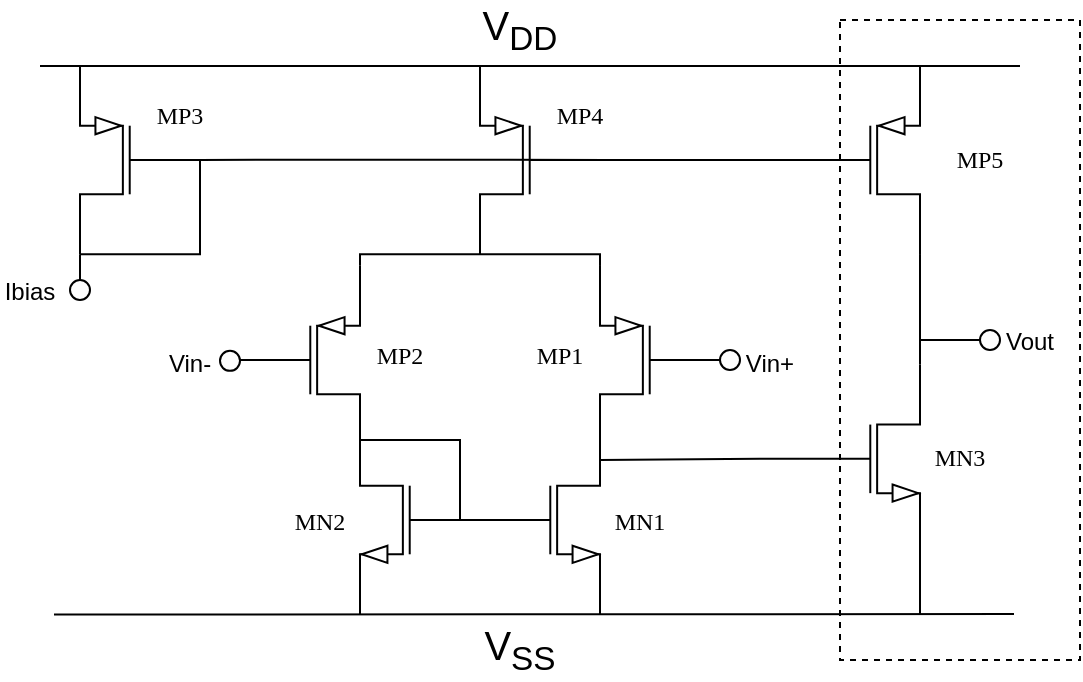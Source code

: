 <mxfile version="25.0.3">
  <diagram name="Page-1" id="7e0a89b8-554c-2b80-1dc8-d5c74ca68de4">
    <mxGraphModel dx="756" dy="491" grid="1" gridSize="10" guides="1" tooltips="1" connect="1" arrows="1" fold="1" page="1" pageScale="1" pageWidth="1100" pageHeight="850" background="none" math="0" shadow="0">
      <root>
        <mxCell id="0" />
        <mxCell id="1" parent="0" />
        <mxCell id="XvLy9n6LZG0TzpgyQY97-52" style="edgeStyle=orthogonalEdgeStyle;rounded=0;orthogonalLoop=1;jettySize=auto;html=1;exitX=1;exitY=1;exitDx=0;exitDy=0;exitPerimeter=0;endArrow=none;endFill=0;" edge="1" parent="1">
          <mxGeometry relative="1" as="geometry">
            <mxPoint x="100" y="157.143" as="sourcePoint" />
            <mxPoint x="100" y="170" as="targetPoint" />
          </mxGeometry>
        </mxCell>
        <mxCell id="XvLy9n6LZG0TzpgyQY97-16" value="" style="verticalLabelPosition=bottom;shadow=0;dashed=0;align=center;html=1;verticalAlign=top;shape=mxgraph.electrical.transistors.pmos;pointerEvents=1;flipV=0;flipH=1;" vertex="1" parent="1">
          <mxGeometry x="100" y="60" width="60" height="100" as="geometry" />
        </mxCell>
        <mxCell id="XvLy9n6LZG0TzpgyQY97-1" value="" style="verticalLabelPosition=bottom;shadow=0;dashed=0;align=center;html=1;verticalAlign=top;shape=mxgraph.electrical.transistors.pmos;pointerEvents=1;" vertex="1" parent="1">
          <mxGeometry x="180" y="160" width="60" height="100" as="geometry" />
        </mxCell>
        <mxCell id="XvLy9n6LZG0TzpgyQY97-2" value="" style="verticalLabelPosition=bottom;shadow=0;dashed=0;align=center;html=1;verticalAlign=top;shape=mxgraph.electrical.transistors.pmos;pointerEvents=1;flipV=0;flipH=1;" vertex="1" parent="1">
          <mxGeometry x="360" y="160" width="60" height="100" as="geometry" />
        </mxCell>
        <mxCell id="XvLy9n6LZG0TzpgyQY97-3" value="" style="verticalLabelPosition=bottom;shadow=0;dashed=0;align=center;html=1;verticalAlign=top;shape=mxgraph.electrical.transistors.pmos;pointerEvents=1;flipV=0;flipH=1;" vertex="1" parent="1">
          <mxGeometry x="300" y="60" width="60" height="100" as="geometry" />
        </mxCell>
        <mxCell id="XvLy9n6LZG0TzpgyQY97-8" style="edgeStyle=orthogonalEdgeStyle;rounded=0;orthogonalLoop=1;jettySize=auto;html=1;exitX=1;exitY=1;exitDx=0;exitDy=0;exitPerimeter=0;entryX=1;entryY=0;entryDx=0;entryDy=0;entryPerimeter=0;endArrow=none;endFill=0;" edge="1" parent="1" target="XvLy9n6LZG0TzpgyQY97-2">
          <mxGeometry relative="1" as="geometry">
            <mxPoint x="360.0" y="157.143" as="sourcePoint" />
          </mxGeometry>
        </mxCell>
        <mxCell id="XvLy9n6LZG0TzpgyQY97-11" value="" style="verticalLabelPosition=bottom;shadow=0;dashed=0;align=center;html=1;verticalAlign=top;shape=mxgraph.electrical.transistors.nmos;pointerEvents=1;" vertex="1" parent="1">
          <mxGeometry x="300" y="240" width="60" height="100" as="geometry" />
        </mxCell>
        <mxCell id="XvLy9n6LZG0TzpgyQY97-15" style="edgeStyle=orthogonalEdgeStyle;rounded=0;orthogonalLoop=1;jettySize=auto;html=1;exitX=1;exitY=0;exitDx=0;exitDy=0;exitPerimeter=0;endArrow=none;endFill=0;" edge="1" parent="1" source="XvLy9n6LZG0TzpgyQY97-12">
          <mxGeometry relative="1" as="geometry">
            <mxPoint x="310" y="290" as="targetPoint" />
            <Array as="points">
              <mxPoint x="240" y="273" />
              <mxPoint x="240" y="250" />
              <mxPoint x="290" y="250" />
              <mxPoint x="290" y="290" />
            </Array>
          </mxGeometry>
        </mxCell>
        <mxCell id="XvLy9n6LZG0TzpgyQY97-12" value="" style="verticalLabelPosition=bottom;shadow=0;dashed=0;align=center;html=1;verticalAlign=top;shape=mxgraph.electrical.transistors.nmos;pointerEvents=1;flipH=1;" vertex="1" parent="1">
          <mxGeometry x="240" y="240" width="60" height="100" as="geometry" />
        </mxCell>
        <mxCell id="XvLy9n6LZG0TzpgyQY97-18" value="" style="endArrow=none;html=1;rounded=0;" edge="1" parent="1">
          <mxGeometry width="50" height="50" relative="1" as="geometry">
            <mxPoint x="80" y="63" as="sourcePoint" />
            <mxPoint x="570" y="63" as="targetPoint" />
          </mxGeometry>
        </mxCell>
        <mxCell id="XvLy9n6LZG0TzpgyQY97-20" value="" style="verticalLabelPosition=bottom;shadow=0;dashed=0;align=center;html=1;verticalAlign=top;shape=mxgraph.electrical.transistors.pmos;pointerEvents=1;" vertex="1" parent="1">
          <mxGeometry x="460" y="60" width="60" height="100" as="geometry" />
        </mxCell>
        <mxCell id="XvLy9n6LZG0TzpgyQY97-21" value="" style="ellipse;whiteSpace=wrap;html=1;aspect=fixed;" vertex="1" parent="1">
          <mxGeometry x="95" y="170" width="10" height="10" as="geometry" />
        </mxCell>
        <mxCell id="XvLy9n6LZG0TzpgyQY97-23" value="Ibias" style="text;html=1;align=center;verticalAlign=middle;whiteSpace=wrap;rounded=0;" vertex="1" parent="1">
          <mxGeometry x="60" y="170" width="30" height="12.86" as="geometry" />
        </mxCell>
        <mxCell id="XvLy9n6LZG0TzpgyQY97-24" value="Vin-" style="text;html=1;align=center;verticalAlign=middle;whiteSpace=wrap;rounded=0;" vertex="1" parent="1">
          <mxGeometry x="140" y="205.43" width="30" height="12.86" as="geometry" />
        </mxCell>
        <mxCell id="XvLy9n6LZG0TzpgyQY97-25" value="" style="ellipse;whiteSpace=wrap;html=1;aspect=fixed;" vertex="1" parent="1">
          <mxGeometry x="170" y="205.43" width="10" height="10" as="geometry" />
        </mxCell>
        <mxCell id="XvLy9n6LZG0TzpgyQY97-26" value="" style="ellipse;whiteSpace=wrap;html=1;aspect=fixed;" vertex="1" parent="1">
          <mxGeometry x="420" y="205" width="10" height="10" as="geometry" />
        </mxCell>
        <mxCell id="XvLy9n6LZG0TzpgyQY97-27" value="Vin+" style="text;html=1;align=center;verticalAlign=middle;whiteSpace=wrap;rounded=0;" vertex="1" parent="1">
          <mxGeometry x="430" y="205.43" width="30" height="12.86" as="geometry" />
        </mxCell>
        <mxCell id="XvLy9n6LZG0TzpgyQY97-37" style="edgeStyle=orthogonalEdgeStyle;rounded=0;orthogonalLoop=1;jettySize=auto;html=1;exitX=1;exitY=1;exitDx=0;exitDy=0;exitPerimeter=0;endArrow=none;endFill=0;" edge="1" parent="1">
          <mxGeometry relative="1" as="geometry">
            <mxPoint x="520" y="337" as="targetPoint" />
            <mxPoint x="520" y="303.573" as="sourcePoint" />
            <Array as="points">
              <mxPoint x="520" y="317" />
              <mxPoint x="520" y="317" />
            </Array>
          </mxGeometry>
        </mxCell>
        <mxCell id="XvLy9n6LZG0TzpgyQY97-28" value="" style="verticalLabelPosition=bottom;shadow=0;dashed=0;align=center;html=1;verticalAlign=top;shape=mxgraph.electrical.transistors.nmos;pointerEvents=1;" vertex="1" parent="1">
          <mxGeometry x="460" y="209.43" width="60" height="100" as="geometry" />
        </mxCell>
        <mxCell id="XvLy9n6LZG0TzpgyQY97-30" value="Vout" style="text;html=1;align=center;verticalAlign=middle;whiteSpace=wrap;rounded=0;" vertex="1" parent="1">
          <mxGeometry x="560" y="195.0" width="30" height="12.86" as="geometry" />
        </mxCell>
        <mxCell id="XvLy9n6LZG0TzpgyQY97-31" value="" style="ellipse;whiteSpace=wrap;html=1;aspect=fixed;" vertex="1" parent="1">
          <mxGeometry x="550" y="195" width="10" height="10" as="geometry" />
        </mxCell>
        <mxCell id="XvLy9n6LZG0TzpgyQY97-32" style="edgeStyle=orthogonalEdgeStyle;rounded=0;orthogonalLoop=1;jettySize=auto;html=1;exitX=1;exitY=1;exitDx=0;exitDy=0;exitPerimeter=0;entryX=1;entryY=0;entryDx=0;entryDy=0;entryPerimeter=0;endArrow=none;endFill=0;" edge="1" parent="1" source="XvLy9n6LZG0TzpgyQY97-20" target="XvLy9n6LZG0TzpgyQY97-28">
          <mxGeometry relative="1" as="geometry" />
        </mxCell>
        <mxCell id="XvLy9n6LZG0TzpgyQY97-33" style="edgeStyle=orthogonalEdgeStyle;rounded=0;orthogonalLoop=1;jettySize=auto;html=1;entryX=1;entryY=1;entryDx=0;entryDy=0;entryPerimeter=0;endArrow=none;endFill=0;" edge="1" parent="1" source="XvLy9n6LZG0TzpgyQY97-31" target="XvLy9n6LZG0TzpgyQY97-20">
          <mxGeometry relative="1" as="geometry" />
        </mxCell>
        <mxCell id="XvLy9n6LZG0TzpgyQY97-34" style="edgeStyle=orthogonalEdgeStyle;rounded=0;orthogonalLoop=1;jettySize=auto;html=1;exitX=0;exitY=0.5;exitDx=0;exitDy=0;exitPerimeter=0;entryX=1;entryY=1;entryDx=0;entryDy=0;entryPerimeter=0;endArrow=none;endFill=0;" edge="1" parent="1" source="XvLy9n6LZG0TzpgyQY97-28" target="XvLy9n6LZG0TzpgyQY97-2">
          <mxGeometry relative="1" as="geometry">
            <Array as="points">
              <mxPoint x="440" y="259" />
              <mxPoint x="360" y="260" />
            </Array>
          </mxGeometry>
        </mxCell>
        <mxCell id="XvLy9n6LZG0TzpgyQY97-35" value="" style="endArrow=none;html=1;rounded=0;" edge="1" parent="1">
          <mxGeometry width="50" height="50" relative="1" as="geometry">
            <mxPoint x="87" y="337.31" as="sourcePoint" />
            <mxPoint x="567" y="337" as="targetPoint" />
          </mxGeometry>
        </mxCell>
        <mxCell id="XvLy9n6LZG0TzpgyQY97-38" value="&lt;font style=&quot;font-size: 20px;&quot;&gt;V&lt;sub&gt;DD&lt;/sub&gt;&lt;/font&gt;" style="text;html=1;align=center;verticalAlign=middle;whiteSpace=wrap;rounded=0;" vertex="1" parent="1">
          <mxGeometry x="290" y="30" width="60" height="30" as="geometry" />
        </mxCell>
        <mxCell id="XvLy9n6LZG0TzpgyQY97-39" value="&lt;font style=&quot;font-size: 20px;&quot;&gt;V&lt;sub&gt;SS&lt;/sub&gt;&lt;/font&gt;" style="text;html=1;align=center;verticalAlign=middle;whiteSpace=wrap;rounded=0;" vertex="1" parent="1">
          <mxGeometry x="290" y="340" width="60" height="30" as="geometry" />
        </mxCell>
        <mxCell id="XvLy9n6LZG0TzpgyQY97-45" style="edgeStyle=orthogonalEdgeStyle;rounded=0;orthogonalLoop=1;jettySize=auto;html=1;exitX=1;exitY=1;exitDx=0;exitDy=0;exitPerimeter=0;entryX=1;entryY=0;entryDx=0;entryDy=0;entryPerimeter=0;endArrow=none;endFill=0;" edge="1" parent="1" source="XvLy9n6LZG0TzpgyQY97-3" target="XvLy9n6LZG0TzpgyQY97-1">
          <mxGeometry relative="1" as="geometry">
            <Array as="points">
              <mxPoint x="240" y="157" />
            </Array>
          </mxGeometry>
        </mxCell>
        <mxCell id="XvLy9n6LZG0TzpgyQY97-46" style="edgeStyle=orthogonalEdgeStyle;rounded=0;orthogonalLoop=1;jettySize=auto;html=1;entryX=0;entryY=0.5;entryDx=0;entryDy=0;entryPerimeter=0;endArrow=none;endFill=0;exitX=0.065;exitY=0.499;exitDx=0;exitDy=0;exitPerimeter=0;" edge="1" parent="1">
          <mxGeometry relative="1" as="geometry">
            <mxPoint x="160.0" y="109.946" as="sourcePoint" />
            <mxPoint x="363.9" y="110.04" as="targetPoint" />
            <Array as="points">
              <mxPoint x="313.9" y="110.04" />
            </Array>
          </mxGeometry>
        </mxCell>
        <mxCell id="XvLy9n6LZG0TzpgyQY97-47" style="edgeStyle=orthogonalEdgeStyle;rounded=0;orthogonalLoop=1;jettySize=auto;html=1;exitX=1;exitY=1;exitDx=0;exitDy=0;exitPerimeter=0;entryX=1;entryY=0;entryDx=0;entryDy=0;entryPerimeter=0;endArrow=none;endFill=0;" edge="1" parent="1" source="XvLy9n6LZG0TzpgyQY97-3" target="XvLy9n6LZG0TzpgyQY97-2">
          <mxGeometry relative="1" as="geometry">
            <Array as="points">
              <mxPoint x="360" y="157" />
            </Array>
          </mxGeometry>
        </mxCell>
        <mxCell id="XvLy9n6LZG0TzpgyQY97-48" style="edgeStyle=orthogonalEdgeStyle;rounded=0;orthogonalLoop=1;jettySize=auto;html=1;entryX=0;entryY=0.5;entryDx=0;entryDy=0;entryPerimeter=0;endArrow=none;endFill=0;" edge="1" parent="1" source="XvLy9n6LZG0TzpgyQY97-3" target="XvLy9n6LZG0TzpgyQY97-20">
          <mxGeometry relative="1" as="geometry" />
        </mxCell>
        <mxCell id="XvLy9n6LZG0TzpgyQY97-49" value="" style="rounded=0;whiteSpace=wrap;html=1;fillColor=none;dashed=1;" vertex="1" parent="1">
          <mxGeometry x="480" y="40" width="120" height="320" as="geometry" />
        </mxCell>
        <mxCell id="XvLy9n6LZG0TzpgyQY97-51" style="edgeStyle=orthogonalEdgeStyle;rounded=0;orthogonalLoop=1;jettySize=auto;html=1;exitX=0;exitY=0.5;exitDx=0;exitDy=0;exitPerimeter=0;entryX=1;entryY=1;entryDx=0;entryDy=0;entryPerimeter=0;endArrow=none;endFill=0;" edge="1" parent="1" source="XvLy9n6LZG0TzpgyQY97-16" target="XvLy9n6LZG0TzpgyQY97-16">
          <mxGeometry relative="1" as="geometry">
            <Array as="points">
              <mxPoint x="160" y="157" />
            </Array>
          </mxGeometry>
        </mxCell>
        <mxCell id="XvLy9n6LZG0TzpgyQY97-53" value="&lt;font face=&quot;Garamond&quot;&gt;MP1&lt;/font&gt;" style="text;html=1;align=center;verticalAlign=middle;whiteSpace=wrap;rounded=0;" vertex="1" parent="1">
          <mxGeometry x="320" y="190" width="40" height="36.86" as="geometry" />
        </mxCell>
        <mxCell id="XvLy9n6LZG0TzpgyQY97-54" value="&lt;font face=&quot;Garamond&quot;&gt;MP2&lt;/font&gt;" style="text;html=1;align=center;verticalAlign=middle;whiteSpace=wrap;rounded=0;" vertex="1" parent="1">
          <mxGeometry x="240" y="190" width="40" height="36.86" as="geometry" />
        </mxCell>
        <mxCell id="XvLy9n6LZG0TzpgyQY97-55" value="&lt;font face=&quot;Garamond&quot;&gt;MP4&lt;/font&gt;" style="text;html=1;align=center;verticalAlign=middle;whiteSpace=wrap;rounded=0;" vertex="1" parent="1">
          <mxGeometry x="330" y="70" width="40" height="36.86" as="geometry" />
        </mxCell>
        <mxCell id="XvLy9n6LZG0TzpgyQY97-56" value="&lt;font face=&quot;Garamond&quot;&gt;MP3&lt;/font&gt;" style="text;html=1;align=center;verticalAlign=middle;whiteSpace=wrap;rounded=0;" vertex="1" parent="1">
          <mxGeometry x="130" y="70" width="40" height="36.86" as="geometry" />
        </mxCell>
        <mxCell id="XvLy9n6LZG0TzpgyQY97-57" value="&lt;font face=&quot;Garamond&quot;&gt;MP5&lt;/font&gt;" style="text;html=1;align=center;verticalAlign=middle;whiteSpace=wrap;rounded=0;" vertex="1" parent="1">
          <mxGeometry x="530" y="91.57" width="40" height="36.86" as="geometry" />
        </mxCell>
        <mxCell id="XvLy9n6LZG0TzpgyQY97-58" value="&lt;font face=&quot;Garamond&quot;&gt;MN1&lt;/font&gt;" style="text;html=1;align=center;verticalAlign=middle;whiteSpace=wrap;rounded=0;" vertex="1" parent="1">
          <mxGeometry x="360" y="272.57" width="40" height="36.86" as="geometry" />
        </mxCell>
        <mxCell id="XvLy9n6LZG0TzpgyQY97-59" value="&lt;font face=&quot;Garamond&quot;&gt;MN2&lt;/font&gt;" style="text;html=1;align=center;verticalAlign=middle;whiteSpace=wrap;rounded=0;" vertex="1" parent="1">
          <mxGeometry x="200" y="272.57" width="40" height="36.86" as="geometry" />
        </mxCell>
        <mxCell id="XvLy9n6LZG0TzpgyQY97-60" value="&lt;font face=&quot;Garamond&quot;&gt;MN3&lt;/font&gt;" style="text;html=1;align=center;verticalAlign=middle;whiteSpace=wrap;rounded=0;" vertex="1" parent="1">
          <mxGeometry x="520" y="241" width="40" height="36.86" as="geometry" />
        </mxCell>
      </root>
    </mxGraphModel>
  </diagram>
</mxfile>
